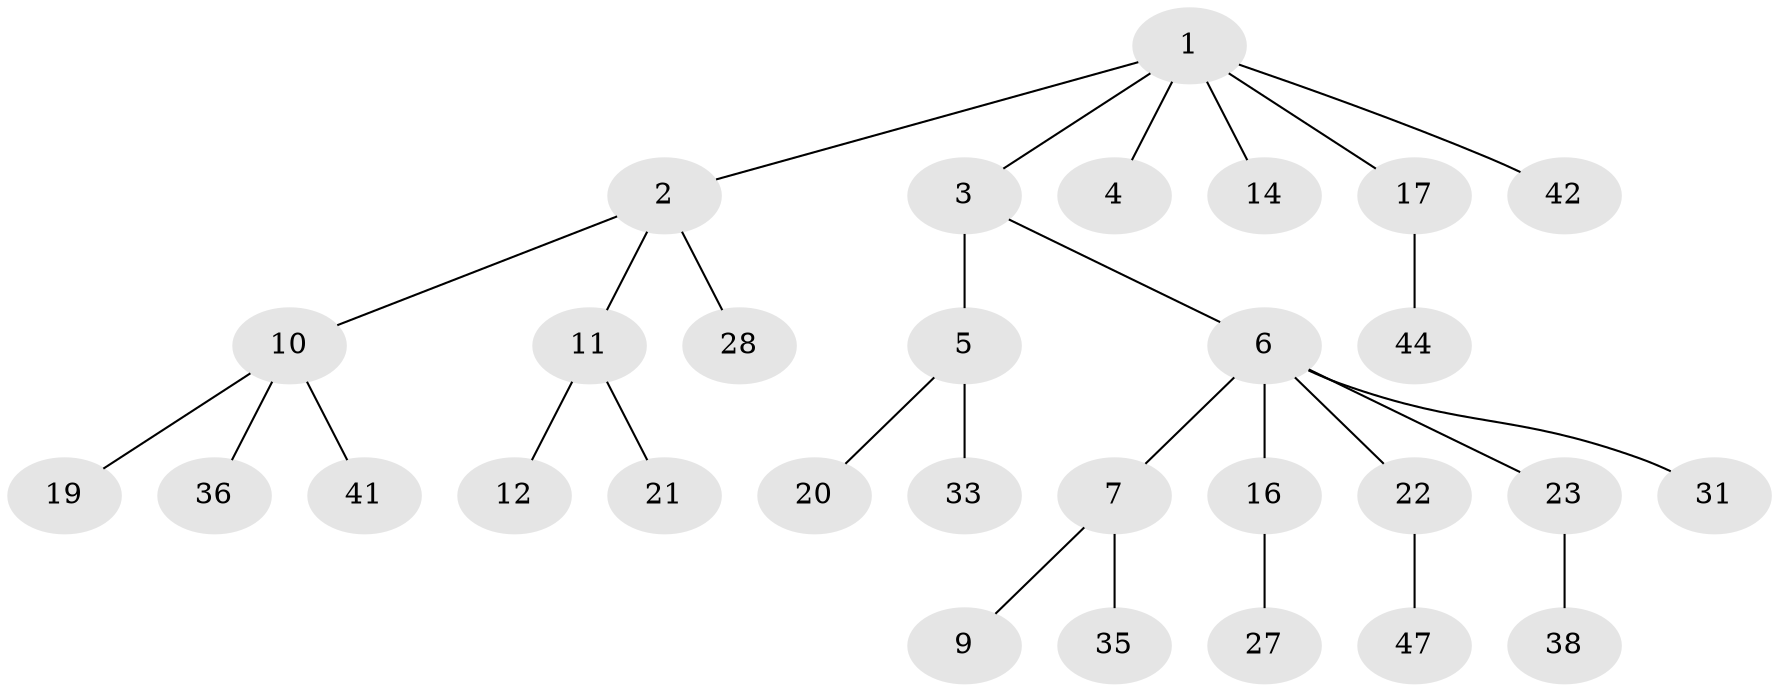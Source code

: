 // original degree distribution, {6: 0.0196078431372549, 4: 0.058823529411764705, 1: 0.45098039215686275, 3: 0.11764705882352941, 7: 0.0196078431372549, 2: 0.3333333333333333}
// Generated by graph-tools (version 1.1) at 2025/42/03/06/25 10:42:05]
// undirected, 30 vertices, 29 edges
graph export_dot {
graph [start="1"]
  node [color=gray90,style=filled];
  1 [super="+13"];
  2 [super="+8"];
  3 [super="+30"];
  4;
  5 [super="+18"];
  6 [super="+49"];
  7 [super="+32"];
  9;
  10 [super="+25"];
  11 [super="+15"];
  12 [super="+51"];
  14;
  16 [super="+45"];
  17 [super="+26"];
  19 [super="+46"];
  20;
  21 [super="+29"];
  22 [super="+34"];
  23 [super="+24"];
  27 [super="+37"];
  28 [super="+39"];
  31 [super="+40"];
  33;
  35;
  36 [super="+50"];
  38 [super="+43"];
  41;
  42;
  44 [super="+48"];
  47;
  1 -- 2;
  1 -- 3;
  1 -- 4;
  1 -- 17;
  1 -- 42;
  1 -- 14;
  2 -- 10;
  2 -- 28;
  2 -- 11;
  3 -- 5;
  3 -- 6;
  5 -- 33;
  5 -- 20;
  6 -- 7;
  6 -- 16;
  6 -- 22;
  6 -- 23;
  6 -- 31;
  7 -- 9;
  7 -- 35;
  10 -- 19;
  10 -- 41;
  10 -- 36;
  11 -- 12;
  11 -- 21;
  16 -- 27;
  17 -- 44;
  22 -- 47;
  23 -- 38;
}
